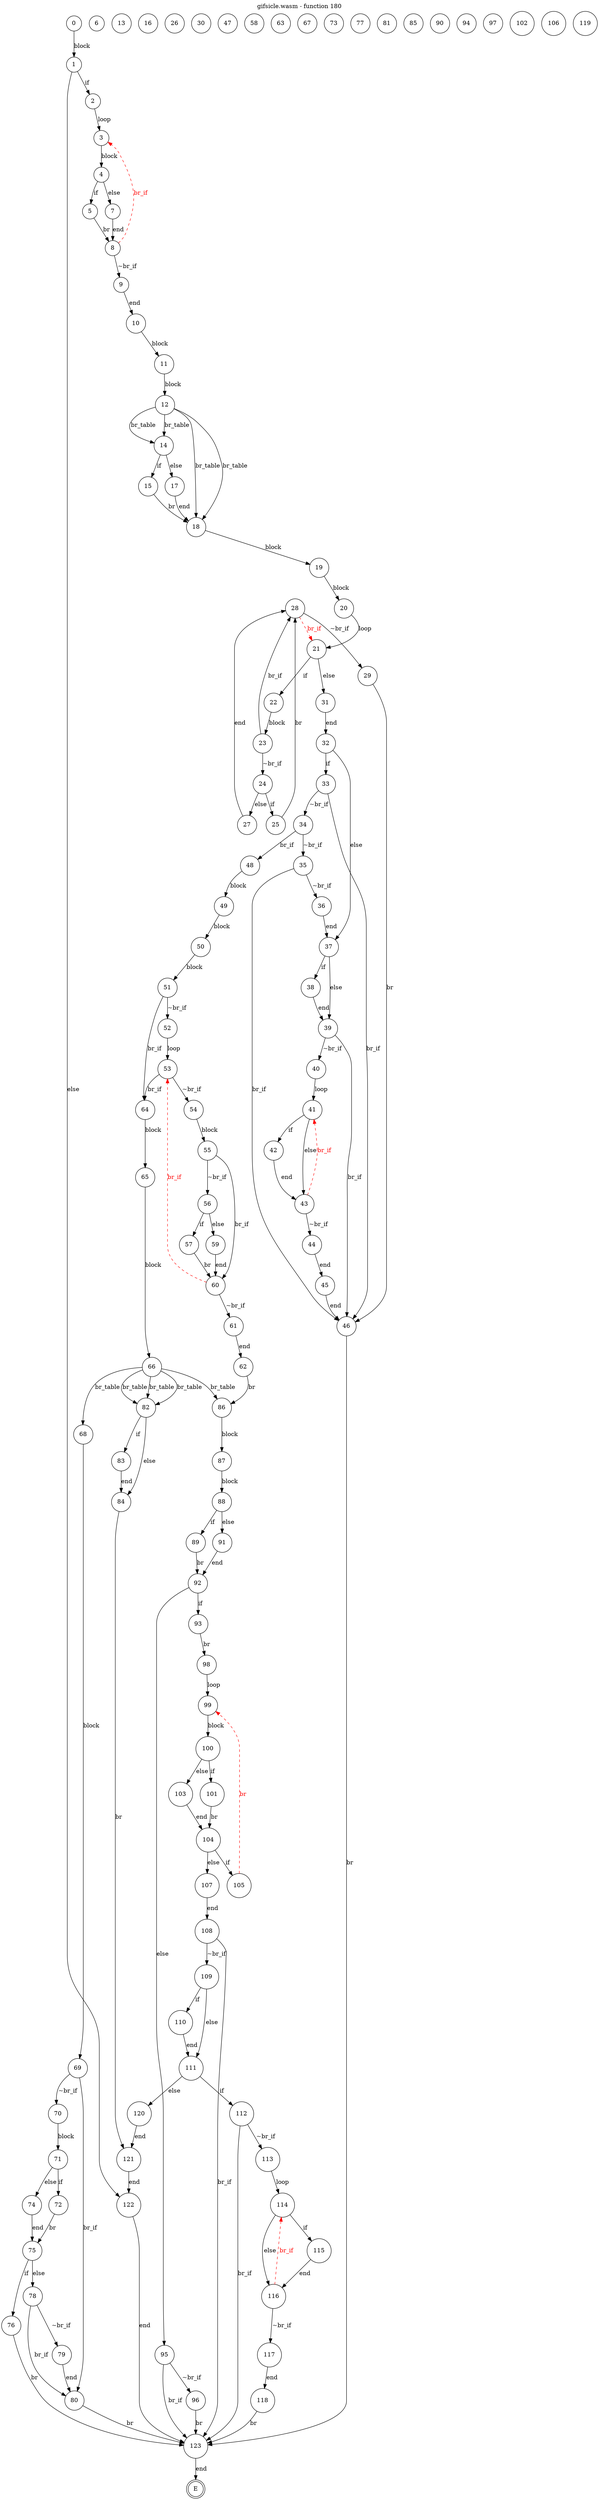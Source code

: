 digraph finite_state_machine {
    label = "gifsicle.wasm - function 180"
    labelloc =  t
    labelfontsize = 16
    labelfontcolor = black
    labelfontname = "Helvetica"
    node [shape = doublecircle]; E ;
node [shape=circle, fontcolor=black, style="", label="0"]0
node [shape=circle, fontcolor=black, style="", label="1"]1
node [shape=circle, fontcolor=black, style="", label="2"]2
node [shape=circle, fontcolor=black, style="", label="3"]3
node [shape=circle, fontcolor=black, style="", label="4"]4
node [shape=circle, fontcolor=black, style="", label="5"]5
node [shape=circle, fontcolor=black, style="", label="6"]6
node [shape=circle, fontcolor=black, style="", label="7"]7
node [shape=circle, fontcolor=black, style="", label="8"]8
node [shape=circle, fontcolor=black, style="", label="9"]9
node [shape=circle, fontcolor=black, style="", label="10"]10
node [shape=circle, fontcolor=black, style="", label="11"]11
node [shape=circle, fontcolor=black, style="", label="12"]12
node [shape=circle, fontcolor=black, style="", label="13"]13
node [shape=circle, fontcolor=black, style="", label="14"]14
node [shape=circle, fontcolor=black, style="", label="15"]15
node [shape=circle, fontcolor=black, style="", label="16"]16
node [shape=circle, fontcolor=black, style="", label="17"]17
node [shape=circle, fontcolor=black, style="", label="18"]18
node [shape=circle, fontcolor=black, style="", label="19"]19
node [shape=circle, fontcolor=black, style="", label="20"]20
node [shape=circle, fontcolor=black, style="", label="21"]21
node [shape=circle, fontcolor=black, style="", label="22"]22
node [shape=circle, fontcolor=black, style="", label="23"]23
node [shape=circle, fontcolor=black, style="", label="24"]24
node [shape=circle, fontcolor=black, style="", label="25"]25
node [shape=circle, fontcolor=black, style="", label="26"]26
node [shape=circle, fontcolor=black, style="", label="27"]27
node [shape=circle, fontcolor=black, style="", label="28"]28
node [shape=circle, fontcolor=black, style="", label="29"]29
node [shape=circle, fontcolor=black, style="", label="30"]30
node [shape=circle, fontcolor=black, style="", label="31"]31
node [shape=circle, fontcolor=black, style="", label="32"]32
node [shape=circle, fontcolor=black, style="", label="33"]33
node [shape=circle, fontcolor=black, style="", label="34"]34
node [shape=circle, fontcolor=black, style="", label="35"]35
node [shape=circle, fontcolor=black, style="", label="36"]36
node [shape=circle, fontcolor=black, style="", label="37"]37
node [shape=circle, fontcolor=black, style="", label="38"]38
node [shape=circle, fontcolor=black, style="", label="39"]39
node [shape=circle, fontcolor=black, style="", label="40"]40
node [shape=circle, fontcolor=black, style="", label="41"]41
node [shape=circle, fontcolor=black, style="", label="42"]42
node [shape=circle, fontcolor=black, style="", label="43"]43
node [shape=circle, fontcolor=black, style="", label="44"]44
node [shape=circle, fontcolor=black, style="", label="45"]45
node [shape=circle, fontcolor=black, style="", label="46"]46
node [shape=circle, fontcolor=black, style="", label="47"]47
node [shape=circle, fontcolor=black, style="", label="48"]48
node [shape=circle, fontcolor=black, style="", label="49"]49
node [shape=circle, fontcolor=black, style="", label="50"]50
node [shape=circle, fontcolor=black, style="", label="51"]51
node [shape=circle, fontcolor=black, style="", label="52"]52
node [shape=circle, fontcolor=black, style="", label="53"]53
node [shape=circle, fontcolor=black, style="", label="54"]54
node [shape=circle, fontcolor=black, style="", label="55"]55
node [shape=circle, fontcolor=black, style="", label="56"]56
node [shape=circle, fontcolor=black, style="", label="57"]57
node [shape=circle, fontcolor=black, style="", label="58"]58
node [shape=circle, fontcolor=black, style="", label="59"]59
node [shape=circle, fontcolor=black, style="", label="60"]60
node [shape=circle, fontcolor=black, style="", label="61"]61
node [shape=circle, fontcolor=black, style="", label="62"]62
node [shape=circle, fontcolor=black, style="", label="63"]63
node [shape=circle, fontcolor=black, style="", label="64"]64
node [shape=circle, fontcolor=black, style="", label="65"]65
node [shape=circle, fontcolor=black, style="", label="66"]66
node [shape=circle, fontcolor=black, style="", label="67"]67
node [shape=circle, fontcolor=black, style="", label="68"]68
node [shape=circle, fontcolor=black, style="", label="69"]69
node [shape=circle, fontcolor=black, style="", label="70"]70
node [shape=circle, fontcolor=black, style="", label="71"]71
node [shape=circle, fontcolor=black, style="", label="72"]72
node [shape=circle, fontcolor=black, style="", label="73"]73
node [shape=circle, fontcolor=black, style="", label="74"]74
node [shape=circle, fontcolor=black, style="", label="75"]75
node [shape=circle, fontcolor=black, style="", label="76"]76
node [shape=circle, fontcolor=black, style="", label="77"]77
node [shape=circle, fontcolor=black, style="", label="78"]78
node [shape=circle, fontcolor=black, style="", label="79"]79
node [shape=circle, fontcolor=black, style="", label="80"]80
node [shape=circle, fontcolor=black, style="", label="81"]81
node [shape=circle, fontcolor=black, style="", label="82"]82
node [shape=circle, fontcolor=black, style="", label="83"]83
node [shape=circle, fontcolor=black, style="", label="84"]84
node [shape=circle, fontcolor=black, style="", label="85"]85
node [shape=circle, fontcolor=black, style="", label="86"]86
node [shape=circle, fontcolor=black, style="", label="87"]87
node [shape=circle, fontcolor=black, style="", label="88"]88
node [shape=circle, fontcolor=black, style="", label="89"]89
node [shape=circle, fontcolor=black, style="", label="90"]90
node [shape=circle, fontcolor=black, style="", label="91"]91
node [shape=circle, fontcolor=black, style="", label="92"]92
node [shape=circle, fontcolor=black, style="", label="93"]93
node [shape=circle, fontcolor=black, style="", label="94"]94
node [shape=circle, fontcolor=black, style="", label="95"]95
node [shape=circle, fontcolor=black, style="", label="96"]96
node [shape=circle, fontcolor=black, style="", label="97"]97
node [shape=circle, fontcolor=black, style="", label="98"]98
node [shape=circle, fontcolor=black, style="", label="99"]99
node [shape=circle, fontcolor=black, style="", label="100"]100
node [shape=circle, fontcolor=black, style="", label="101"]101
node [shape=circle, fontcolor=black, style="", label="102"]102
node [shape=circle, fontcolor=black, style="", label="103"]103
node [shape=circle, fontcolor=black, style="", label="104"]104
node [shape=circle, fontcolor=black, style="", label="105"]105
node [shape=circle, fontcolor=black, style="", label="106"]106
node [shape=circle, fontcolor=black, style="", label="107"]107
node [shape=circle, fontcolor=black, style="", label="108"]108
node [shape=circle, fontcolor=black, style="", label="109"]109
node [shape=circle, fontcolor=black, style="", label="110"]110
node [shape=circle, fontcolor=black, style="", label="111"]111
node [shape=circle, fontcolor=black, style="", label="112"]112
node [shape=circle, fontcolor=black, style="", label="113"]113
node [shape=circle, fontcolor=black, style="", label="114"]114
node [shape=circle, fontcolor=black, style="", label="115"]115
node [shape=circle, fontcolor=black, style="", label="116"]116
node [shape=circle, fontcolor=black, style="", label="117"]117
node [shape=circle, fontcolor=black, style="", label="118"]118
node [shape=circle, fontcolor=black, style="", label="119"]119
node [shape=circle, fontcolor=black, style="", label="120"]120
node [shape=circle, fontcolor=black, style="", label="121"]121
node [shape=circle, fontcolor=black, style="", label="122"]122
node [shape=circle, fontcolor=black, style="", label="123"]123
node [shape=circle, fontcolor=black, style="", label="E"]E
    0 -> 1[label="block"];
    1 -> 2[label="if"];
    1 -> 122[label="else"];
    2 -> 3[label="loop"];
    3 -> 4[label="block"];
    4 -> 5[label="if"];
    4 -> 7[label="else"];
    5 -> 8[label="br"];
    7 -> 8[label="end"];
    8 -> 9[label="~br_if"];
    8 -> 3[style="dashed" color="red" fontcolor="red" label="br_if"];
    9 -> 10[label="end"];
    10 -> 11[label="block"];
    11 -> 12[label="block"];
    12 -> 14[label="br_table"];
    12 -> 18[label="br_table"];
    12 -> 14[label="br_table"];
    12 -> 18[label="br_table"];
    14 -> 15[label="if"];
    14 -> 17[label="else"];
    15 -> 18[label="br"];
    17 -> 18[label="end"];
    18 -> 19[label="block"];
    19 -> 20[label="block"];
    20 -> 21[label="loop"];
    21 -> 22[label="if"];
    21 -> 31[label="else"];
    22 -> 23[label="block"];
    23 -> 24[label="~br_if"];
    23 -> 28[label="br_if"];
    24 -> 25[label="if"];
    24 -> 27[label="else"];
    25 -> 28[label="br"];
    27 -> 28[label="end"];
    28 -> 29[label="~br_if"];
    28 -> 21[style="dashed" color="red" fontcolor="red" label="br_if"];
    29 -> 46[label="br"];
    31 -> 32[label="end"];
    32 -> 33[label="if"];
    32 -> 37[label="else"];
    33 -> 34[label="~br_if"];
    33 -> 46[label="br_if"];
    34 -> 35[label="~br_if"];
    34 -> 48[label="br_if"];
    35 -> 36[label="~br_if"];
    35 -> 46[label="br_if"];
    36 -> 37[label="end"];
    37 -> 38[label="if"];
    37 -> 39[label="else"];
    38 -> 39[label="end"];
    39 -> 40[label="~br_if"];
    39 -> 46[label="br_if"];
    40 -> 41[label="loop"];
    41 -> 42[label="if"];
    41 -> 43[label="else"];
    42 -> 43[label="end"];
    43 -> 44[label="~br_if"];
    43 -> 41[style="dashed" color="red" fontcolor="red" label="br_if"];
    44 -> 45[label="end"];
    45 -> 46[label="end"];
    46 -> 123[label="br"];
    48 -> 49[label="block"];
    49 -> 50[label="block"];
    50 -> 51[label="block"];
    51 -> 52[label="~br_if"];
    51 -> 64[label="br_if"];
    52 -> 53[label="loop"];
    53 -> 54[label="~br_if"];
    53 -> 64[label="br_if"];
    54 -> 55[label="block"];
    55 -> 56[label="~br_if"];
    55 -> 60[label="br_if"];
    56 -> 57[label="if"];
    56 -> 59[label="else"];
    57 -> 60[label="br"];
    59 -> 60[label="end"];
    60 -> 61[label="~br_if"];
    60 -> 53[style="dashed" color="red" fontcolor="red" label="br_if"];
    61 -> 62[label="end"];
    62 -> 86[label="br"];
    64 -> 65[label="block"];
    65 -> 66[label="block"];
    66 -> 68[label="br_table"];
    66 -> 82[label="br_table"];
    66 -> 82[label="br_table"];
    66 -> 86[label="br_table"];
    66 -> 82[label="br_table"];
    68 -> 69[label="block"];
    69 -> 70[label="~br_if"];
    69 -> 80[label="br_if"];
    70 -> 71[label="block"];
    71 -> 72[label="if"];
    71 -> 74[label="else"];
    72 -> 75[label="br"];
    74 -> 75[label="end"];
    75 -> 76[label="if"];
    75 -> 78[label="else"];
    76 -> 123[label="br"];
    78 -> 79[label="~br_if"];
    78 -> 80[label="br_if"];
    79 -> 80[label="end"];
    80 -> 123[label="br"];
    82 -> 83[label="if"];
    82 -> 84[label="else"];
    83 -> 84[label="end"];
    84 -> 121[label="br"];
    86 -> 87[label="block"];
    87 -> 88[label="block"];
    88 -> 89[label="if"];
    88 -> 91[label="else"];
    89 -> 92[label="br"];
    91 -> 92[label="end"];
    92 -> 93[label="if"];
    92 -> 95[label="else"];
    93 -> 98[label="br"];
    95 -> 96[label="~br_if"];
    95 -> 123[label="br_if"];
    96 -> 123[label="br"];
    98 -> 99[label="loop"];
    99 -> 100[label="block"];
    100 -> 101[label="if"];
    100 -> 103[label="else"];
    101 -> 104[label="br"];
    103 -> 104[label="end"];
    104 -> 105[label="if"];
    104 -> 107[label="else"];
    105 -> 99[style="dashed" color="red" fontcolor="red" label="br"];
    107 -> 108[label="end"];
    108 -> 109[label="~br_if"];
    108 -> 123[label="br_if"];
    109 -> 110[label="if"];
    109 -> 111[label="else"];
    110 -> 111[label="end"];
    111 -> 112[label="if"];
    111 -> 120[label="else"];
    112 -> 113[label="~br_if"];
    112 -> 123[label="br_if"];
    113 -> 114[label="loop"];
    114 -> 115[label="if"];
    114 -> 116[label="else"];
    115 -> 116[label="end"];
    116 -> 117[label="~br_if"];
    116 -> 114[style="dashed" color="red" fontcolor="red" label="br_if"];
    117 -> 118[label="end"];
    118 -> 123[label="br"];
    120 -> 121[label="end"];
    121 -> 122[label="end"];
    122 -> 123[label="end"];
    123 -> E[label="end"];
}
